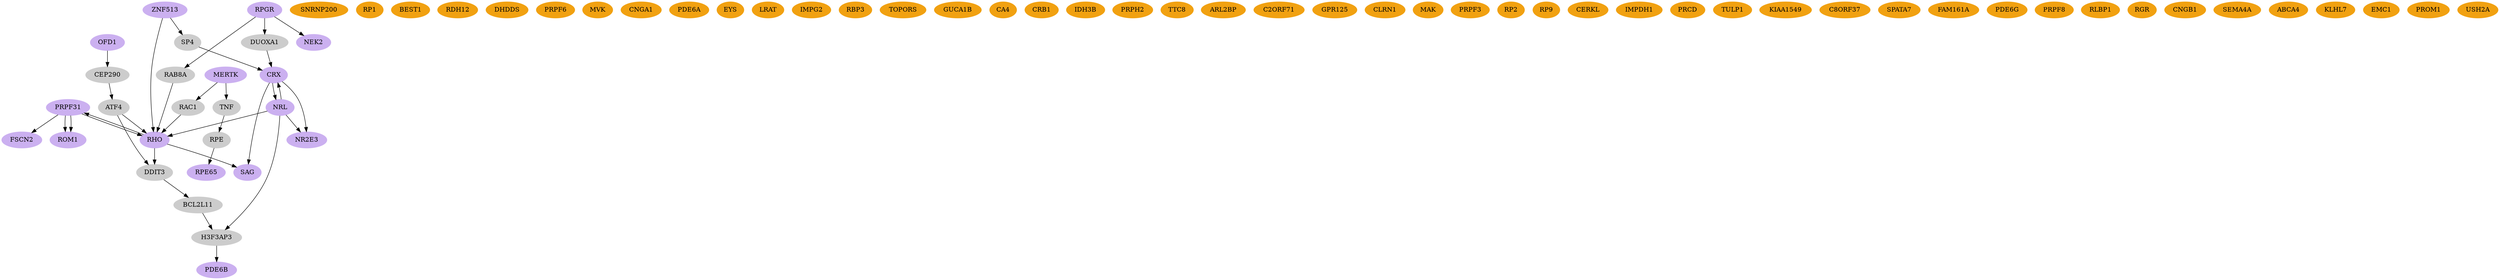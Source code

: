 digraph G {
	graph [ splines = true, overlap = false, dpi="72" ];
	 node [ style = filled, color = "#F1A111" ];
	/* COMMENT */ "PRPF31" [ color = "#CBB0F0" ] /* MULTI
	LINE */ 
	"RHO" [ color = "#CBB0F0" ];
	// ALL LINE COMMENT
	"SAG" [ color = "#CBB0F0" ];
	"FSCN2" [ color = "#CBB0F0" ]; /*MULTILINE
	CONTAINS DATA:*/"DDIT3" [ color = "#CCCCCC" ];
	"BCL2L11" [ color = "#CCCCCC" ];
	"H3F3AP3" [ color = "#CCCCCC" ];
	"PDE6B" [ color = "#CBB0F0" ];
	"ROM1" [ color = "#CBB0F0" ];
	"OFD1" [ color = "#CBB0F0" ];
	"CEP290" [ color = "#CCCCCC" ];
	"ATF4" [ color = "#CCCCCC" ];
	"ZNF513" [ color = "#CBB0F0" ];
	"SP4" [ color = "#CCCCCC" ];
	"CRX" [ color = "#CBB0F0" ];
	"NRL" [ color = "#CBB0F0" ];
	"NR2E3" [ color = "#CBB0F0" ];
	"MERTK" [ color = "#CBB0F0" ];
	"RAC1" [ color = "#CCCCCC" ];
	"TNF" [ color = "#CCCCCC" ];
	"RPE" [ color = "#CCCCCC" ];
	"RPE65" [ color = "#CBB0F0" ];
	"RPGR" [ color = "#CBB0F0" ];
	"DUOXA1" [ color = "#CCCCCC" ];
	"RAB8A" [ color = "#CCCCCC" ];
	"NEK2" [ color = "#CBB0F0" ];
	"SNRNP200" [ color = "#F1A111" ];
	"RP1" [ color = "#F1A111" ];
	"BEST1" [ color = "#F1A111" ];
	"RDH12" [ color = "#F1A111" ];
	"DHDDS" [ color = "#F1A111" ];
	"PRPF6" [ color = "#F1A111" ];
	"MVK" [ color = "#F1A111" ];
	"CNGA1" [ color = "#F1A111" ];
	"PDE6A" [ color = "#F1A111" ];
	"EYS" [ color = "#F1A111" ];
	"LRAT" [ color = "#F1A111" ];
	"IMPG2" [ color = "#F1A111" ];
	"RBP3" [ color = "#F1A111" ];
	"TOPORS" [ color = "#F1A111" ];
	"GUCA1B" [ color = "#F1A111" ];
	"CA4" [ color = "#F1A111" ];
	"CRB1" [ color = "#F1A111" ];
	"IDH3B" [ color = "#F1A111" ];
	"PRPH2" [ color = "#F1A111" ];
	"TTC8" [ color = "#F1A111" ];
	"ARL2BP" [ color = "#F1A111" ];
	"C2ORF71" [ color = "#F1A111" ];
	"GPR125" [ color = "#F1A111" ];
	"CLRN1" [ color = "#F1A111" ];
	"MAK" [ color = "#F1A111" ];
	"PRPF3" [ color = "#F1A111" ];
	"RP2" [ color = "#F1A111" ];
	"RP9" [ color = "#F1A111" ];
	"CERKL" [ color = "#F1A111" ];
	"IMPDH1" [ color = "#F1A111" ];
	"PRCD" [ color = "#F1A111" ];
	"TULP1" [ color = "#F1A111" ];
	"KIAA1549" [ color = "#F1A111" ];
	"C8ORF37" [ color = "#F1A111" ];
	"SPATA7" [ color = "#F1A111" ];
	"FAM161A" [ color = "#F1A111" ];
	"PDE6G" [ color = "#F1A111" ];
	"PRPF8" [ color = "#F1A111" ];
	"RLBP1" [ color = "#F1A111" ];
	"RGR" [ color = "#F1A111" ];
	"CNGB1" [ color = "#F1A111" ];
	"SEMA4A" [ color = "#F1A111" ];
	"ABCA4" [ color = "#F1A111" ];
	"KLHL7" [ color = "#F1A111" ];
	"EMC1" [ color = "#F1A111" ];
	"PROM1" [ color = "#F1A111" ];
	"USH2A" [ color = "#F1A111" ];
	 "PRPF31"->"ROM1";  "PRPF31"->"ROM1"; // repeated relationship to test
	 "PRPF31"->"RHO";
	 "PRPF31"->"FSCN2";
	 "H3F3AP3"->"PDE6B";
	 "DUOXA1"->"CRX";
	 "OFD1"->"CEP290";
	 "DDIT3"->"BCL2L11";
	 "BCL2L11"->"H3F3AP3";
	 "SP4"->"CRX";
	 "MERTK"->"RAC1";
	 "MERTK"->"TNF";
	 "ATF4"->"RHO";
	 "ATF4"->"DDIT3";
	 "CEP290"->"ATF4";
	 "RPGR"->"NEK2";
	 "RPGR"->"DUOXA1";
	 "RPGR"->"RAB8A";
	 "RAC1"->"RHO";
	 "TNF"->"RPE";
	 "ZNF513"->"SP4";
	 "ZNF513"->"RHO";
	 "RPE"->"RPE65";
	 "NRL"->"H3F3AP3";
	 "NRL"->"RHO";
	 "NRL"->"NR2E3";
	 "NRL"->"CRX";
	 "RHO"->"PRPF31";
	 "RHO"->"SAG";
	 "RHO"->"DDIT3";
	 "CRX"->"NRL";
	 "CRX"->"SAG";
	 "CRX"->"NR2E3";
	 "RAB8A"->"RHO";
}

